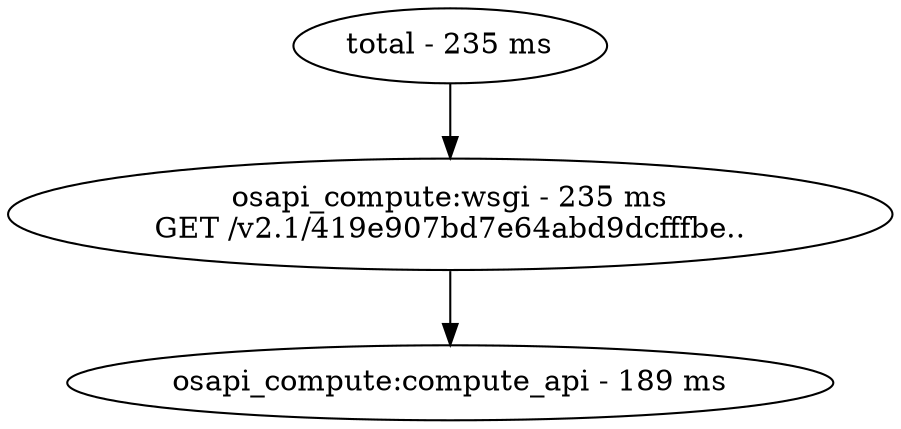 digraph {
	0 [label="total - 235 ms"]
	1 [label="osapi_compute:wsgi - 235 ms\nGET /v2.1/419e907bd7e64abd9dcfffbe.."]
	2 [label="osapi_compute:compute_api - 189 ms"]
		1 -> 2
		0 -> 1
}